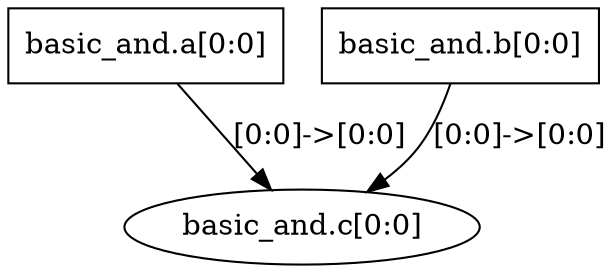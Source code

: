 digraph G {
	"basic_and.a" -> "basic_and.c"[label="[0:0]->[0:0]"];
	"basic_and.b" -> "basic_and.c"[label="[0:0]->[0:0]"];
	"basic_and.a" [shape=rectangle, label="basic_and.a[0:0]"];
	"basic_and.b" [shape=rectangle, label="basic_and.b[0:0]"];
	"basic_and.c" [shape=ellipse, label="basic_and.c[0:0]"];
}

